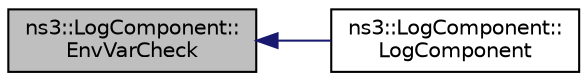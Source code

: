 digraph "ns3::LogComponent::EnvVarCheck"
{
  edge [fontname="Helvetica",fontsize="10",labelfontname="Helvetica",labelfontsize="10"];
  node [fontname="Helvetica",fontsize="10",shape=record];
  rankdir="LR";
  Node1 [label="ns3::LogComponent::\lEnvVarCheck",height=0.2,width=0.4,color="black", fillcolor="grey75", style="filled", fontcolor="black"];
  Node1 -> Node2 [dir="back",color="midnightblue",fontsize="10",style="solid"];
  Node2 [label="ns3::LogComponent::\lLogComponent",height=0.2,width=0.4,color="black", fillcolor="white", style="filled",URL="$d9/d3f/classns3_1_1LogComponent.html#aaa3477d5874bd4d30f4ffc8240892877"];
}
